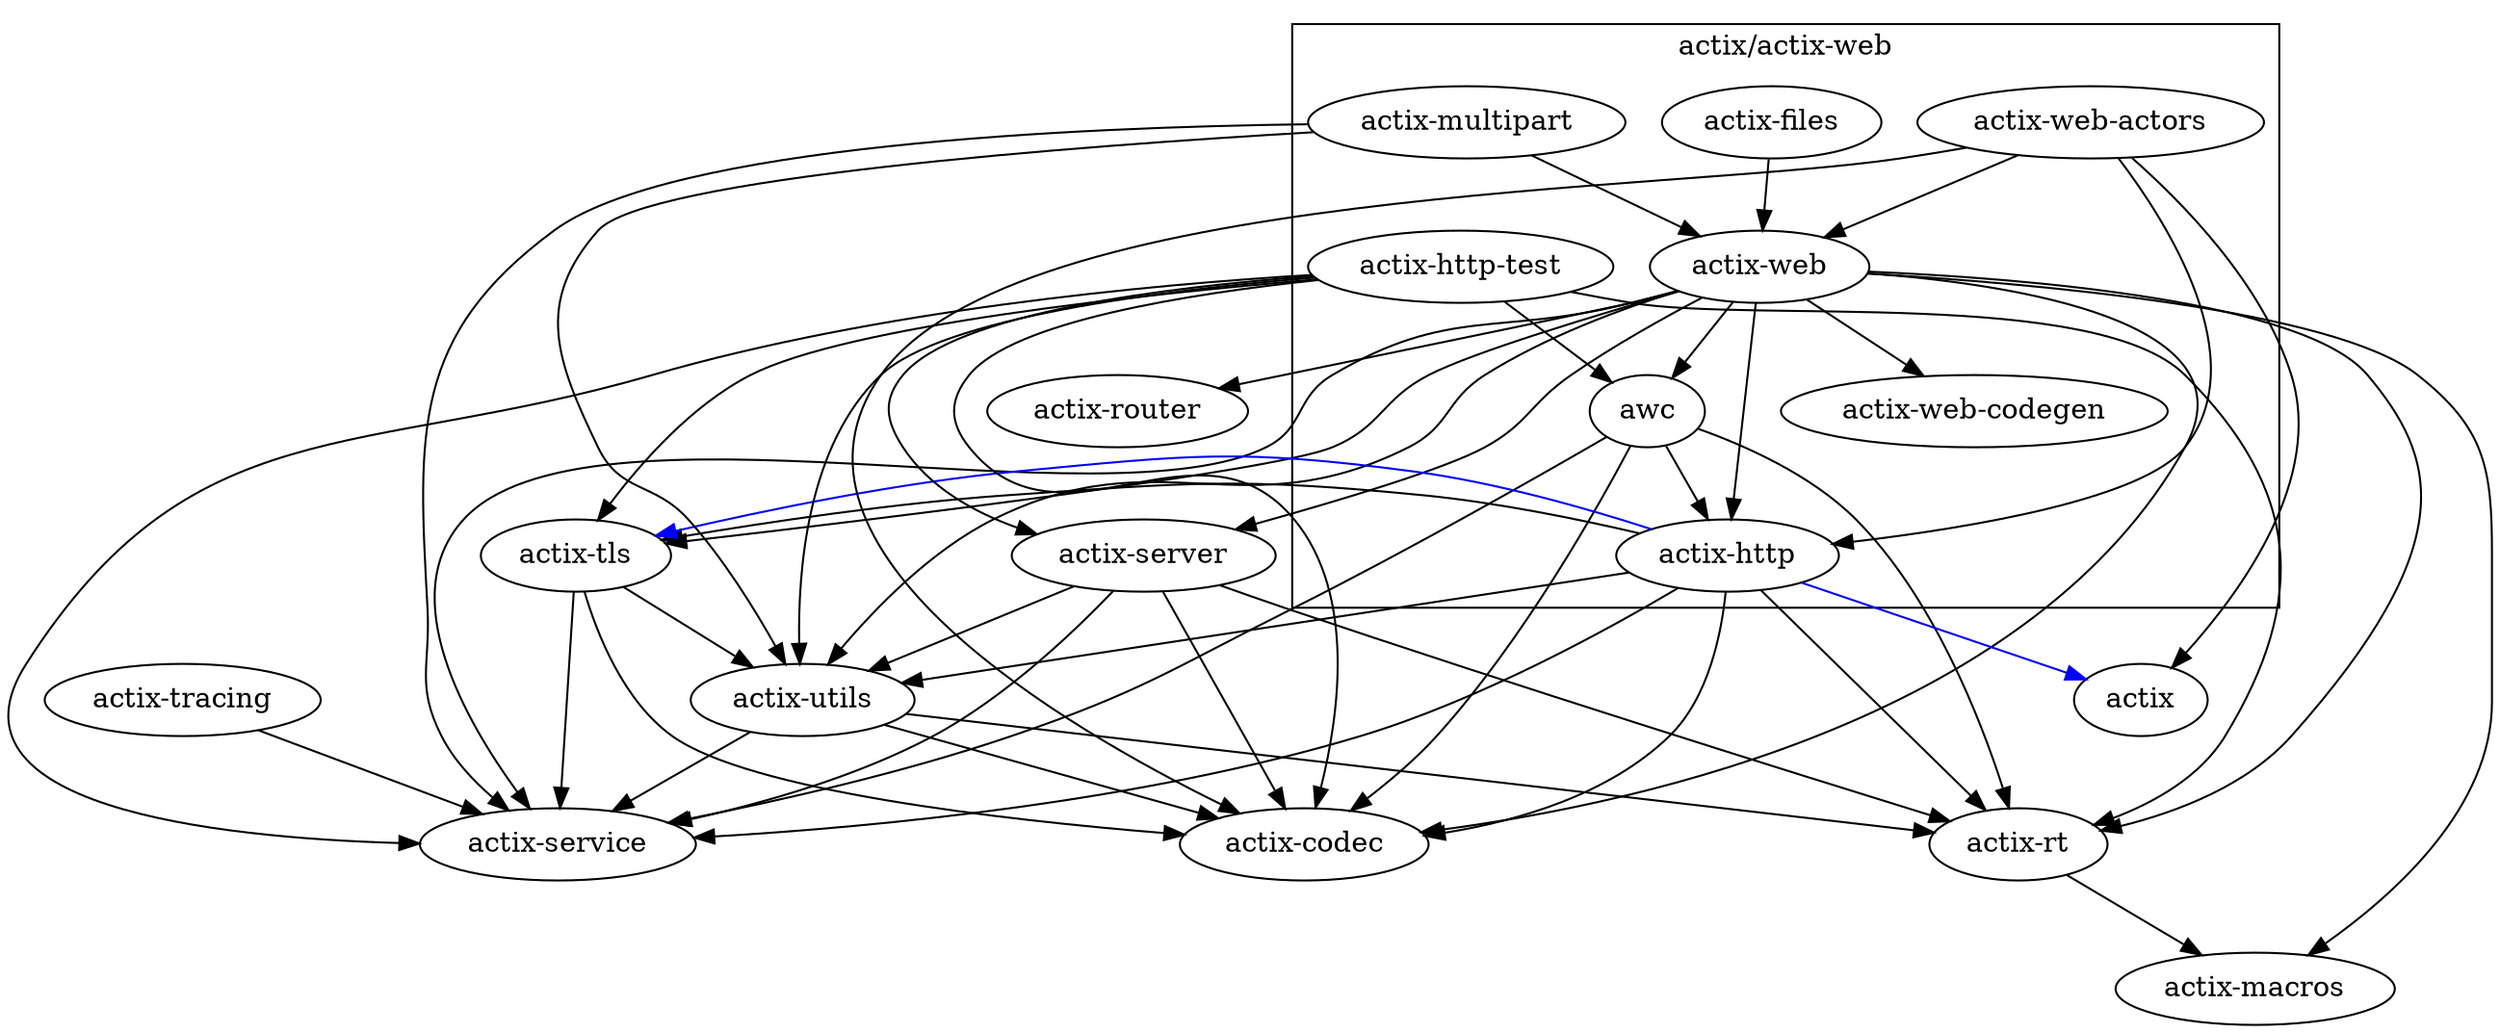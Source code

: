 digraph {
    subgraph cluster_web {
        label="actix/actix-web"
        "awc"
        "actix-web"
        "actix-files"
        "actix-http"
        "actix-multipart"
        "actix-web-actors"
        "actix-web-codegen"
        "actix-http-test"
    }

    "actix-web" -> { "actix-codec" "actix-service" "actix-utils" "actix-router" "actix-rt" "actix-server" "actix-macros" "actix-tls" "actix-web-codegen" "actix-http" "awc" }
    "awc" -> { "actix-codec" "actix-service" "actix-http" "actix-rt" }
    "actix-web-actors" -> { "actix" "actix-web" "actix-http" "actix-codec" }
    "actix-multipart" -> { "actix-web" "actix-service" "actix-utils" }
    "actix-http" -> { "actix-service" "actix-codec" "actix-tls" "actix-utils" "actix-rt" }
    "actix-http" -> { "actix" "actix-tls" }[color=blue] // optional
    "actix-files" -> { "actix-web" }
    "actix-http-test" -> { "actix-service" "actix-codec" "actix-tls" "actix-utils" "actix-rt" "actix-server" "awc" }

    // net

    "actix-utils" -> { "actix-service" "actix-rt" "actix-codec" }
    "actix-tracing" -> { "actix-service" }
    "actix-tls" -> { "actix-service" "actix-codec" "actix-utils" }
    "actix-server" -> { "actix-service" "actix-rt" "actix-codec" "actix-utils" }
    "actix-rt" -> { "actix-macros" }
}
